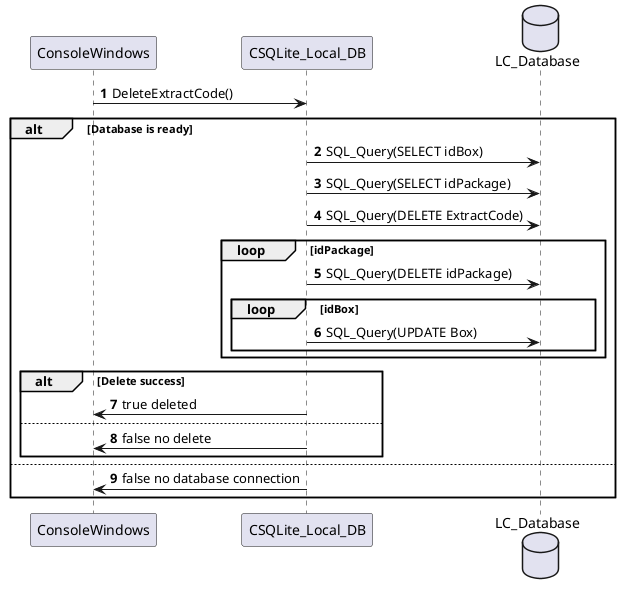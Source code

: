 @startuml


autonumber
ConsoleWindows -> CSQLite_Local_DB : DeleteExtractCode()

 alt Database is ready

     database LC_Database
     CSQLite_Local_DB -> LC_Database: SQL_Query(SELECT idBox)
     CSQLite_Local_DB -> LC_Database: SQL_Query(SELECT idPackage)
     CSQLite_Local_DB -> LC_Database: SQL_Query(DELETE ExtractCode)

     loop idPackage
          CSQLite_Local_DB -> LC_Database: SQL_Query(DELETE idPackage)
          loop idBox
               CSQLite_Local_DB -> LC_Database: SQL_Query(UPDATE Box)
          end
     end

     alt Delete success
         CSQLite_Local_DB -> ConsoleWindows : true deleted
     else
         CSQLite_Local_DB -> ConsoleWindows : false no delete
     end

 else
     CSQLite_Local_DB -> ConsoleWindows : false no database connection
 end
@enduml
